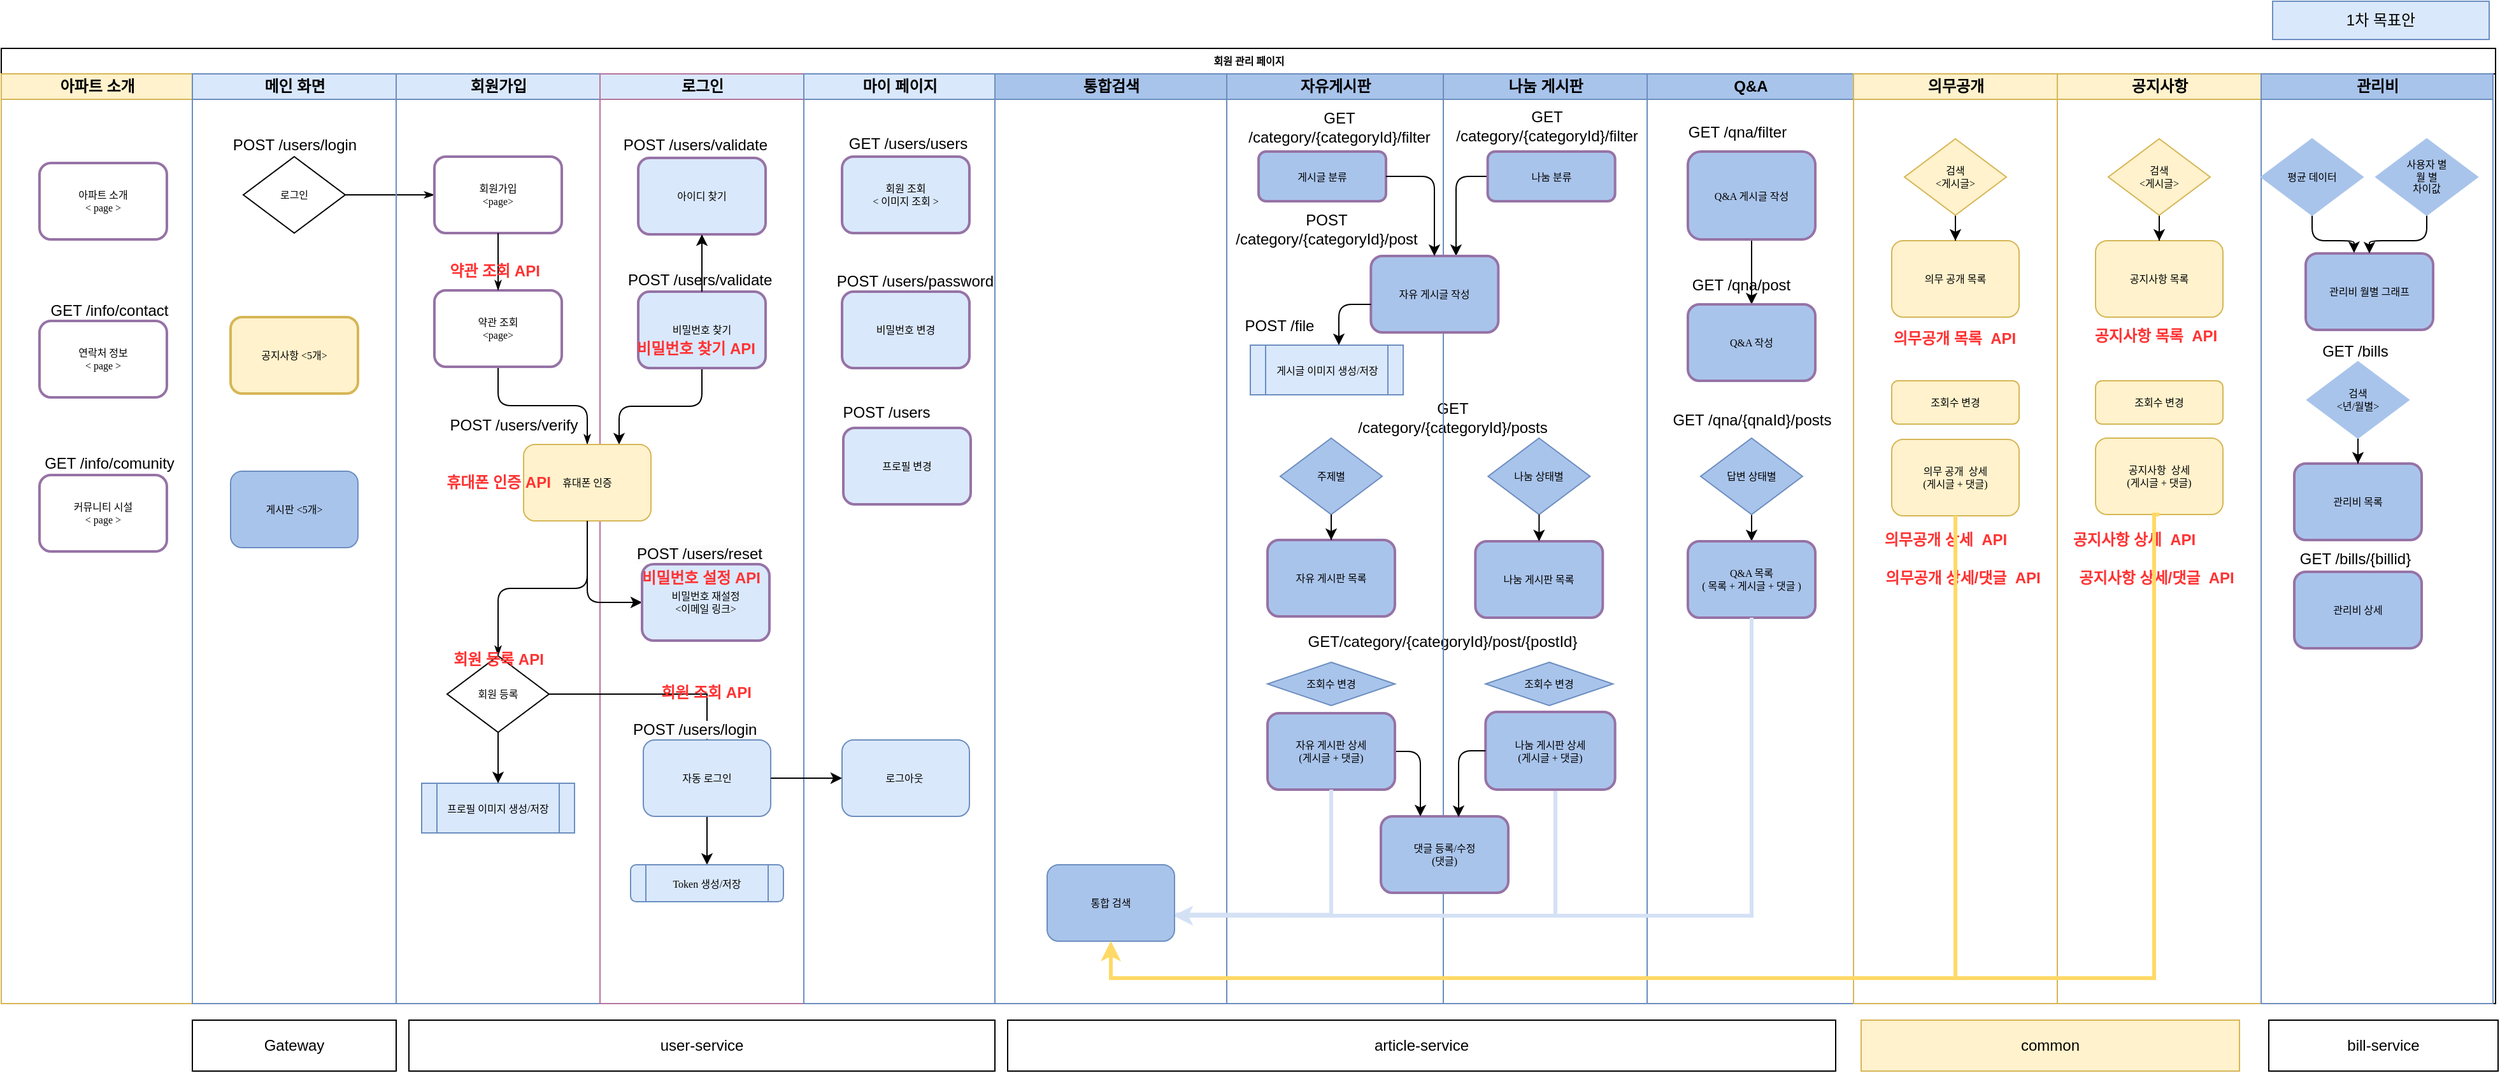 <mxfile version="24.4.14" type="device">
  <diagram name="Page-1" id="Rh_wyVeWUr-DcbN7tnTX">
    <mxGraphModel dx="4098" dy="1165" grid="0" gridSize="10" guides="1" tooltips="1" connect="1" arrows="1" fold="1" page="0" pageScale="1" pageWidth="850" pageHeight="1100" math="0" shadow="0">
      <root>
        <mxCell id="0" />
        <mxCell id="1" parent="0" />
        <mxCell id="87uwYLk1pYGUFsrFYayG-1" value="회원 관리 페이지" style="swimlane;html=1;childLayout=stackLayout;startSize=20;rounded=0;shadow=0;labelBackgroundColor=none;strokeWidth=1;fontFamily=Verdana;fontSize=8;align=center;fillColor=none;" parent="1" vertex="1">
          <mxGeometry x="-1630" y="67" width="1958" height="750" as="geometry">
            <mxRectangle x="-90" y="39" width="60" height="20" as="alternateBounds" />
          </mxGeometry>
        </mxCell>
        <mxCell id="87uwYLk1pYGUFsrFYayG-2" style="edgeStyle=orthogonalEdgeStyle;rounded=1;html=1;labelBackgroundColor=none;startArrow=none;startFill=0;startSize=5;endArrow=classicThin;endFill=1;endSize=5;jettySize=auto;orthogonalLoop=1;strokeWidth=1;fontFamily=Verdana;fontSize=8;exitX=1;exitY=0.5;exitDx=0;exitDy=0;" parent="87uwYLk1pYGUFsrFYayG-1" source="87uwYLk1pYGUFsrFYayG-11" target="87uwYLk1pYGUFsrFYayG-16" edge="1">
          <mxGeometry relative="1" as="geometry">
            <mxPoint x="120" y="115" as="sourcePoint" />
          </mxGeometry>
        </mxCell>
        <mxCell id="87uwYLk1pYGUFsrFYayG-3" style="edgeStyle=orthogonalEdgeStyle;rounded=1;html=1;labelBackgroundColor=none;startArrow=none;startFill=0;startSize=5;endArrow=classicThin;endFill=1;endSize=5;jettySize=auto;orthogonalLoop=1;strokeWidth=1;fontFamily=Verdana;fontSize=8" parent="87uwYLk1pYGUFsrFYayG-1" source="87uwYLk1pYGUFsrFYayG-17" target="87uwYLk1pYGUFsrFYayG-26" edge="1">
          <mxGeometry relative="1" as="geometry" />
        </mxCell>
        <mxCell id="87uwYLk1pYGUFsrFYayG-4" value="아파트 소개" style="swimlane;html=1;startSize=20;fillColor=#fff2cc;strokeColor=#d6b656;" parent="87uwYLk1pYGUFsrFYayG-1" vertex="1">
          <mxGeometry y="20" width="150" height="730" as="geometry" />
        </mxCell>
        <mxCell id="87uwYLk1pYGUFsrFYayG-5" value="아파트 소개&lt;br&gt;&amp;lt; page &amp;gt;" style="rounded=1;whiteSpace=wrap;html=1;shadow=0;labelBackgroundColor=none;strokeWidth=2;fontFamily=Verdana;fontSize=8;align=center;fillColor=none;strokeColor=#9673a6;" parent="87uwYLk1pYGUFsrFYayG-4" vertex="1">
          <mxGeometry x="30" y="70" width="100" height="60" as="geometry" />
        </mxCell>
        <mxCell id="87uwYLk1pYGUFsrFYayG-6" value="GET /info/contact" style="text;html=1;align=center;verticalAlign=middle;whiteSpace=wrap;rounded=0;" parent="87uwYLk1pYGUFsrFYayG-4" vertex="1">
          <mxGeometry x="30" y="171" width="110" height="30" as="geometry" />
        </mxCell>
        <mxCell id="87uwYLk1pYGUFsrFYayG-7" value="연락처 정보&lt;br&gt;&amp;lt; page &amp;gt;" style="rounded=1;whiteSpace=wrap;html=1;shadow=0;labelBackgroundColor=none;strokeWidth=2;fontFamily=Verdana;fontSize=8;align=center;fillColor=none;strokeColor=#9673a6;" parent="87uwYLk1pYGUFsrFYayG-4" vertex="1">
          <mxGeometry x="30" y="194" width="100" height="60" as="geometry" />
        </mxCell>
        <mxCell id="87uwYLk1pYGUFsrFYayG-8" value="GET /info/comunity" style="text;html=1;align=center;verticalAlign=middle;whiteSpace=wrap;rounded=0;" parent="87uwYLk1pYGUFsrFYayG-4" vertex="1">
          <mxGeometry x="30" y="291" width="110" height="30" as="geometry" />
        </mxCell>
        <mxCell id="87uwYLk1pYGUFsrFYayG-9" value="커뮤니티 시설&lt;div&gt;&amp;lt; page &amp;gt;&lt;/div&gt;" style="rounded=1;whiteSpace=wrap;html=1;shadow=0;labelBackgroundColor=none;strokeWidth=2;fontFamily=Verdana;fontSize=8;align=center;fillColor=none;strokeColor=#9673a6;" parent="87uwYLk1pYGUFsrFYayG-4" vertex="1">
          <mxGeometry x="30" y="315" width="100" height="60" as="geometry" />
        </mxCell>
        <mxCell id="87uwYLk1pYGUFsrFYayG-10" value="메인 화면" style="swimlane;html=1;startSize=20;fillColor=#dae8fc;strokeColor=#6c8ebf;" parent="87uwYLk1pYGUFsrFYayG-1" vertex="1">
          <mxGeometry x="150" y="20" width="160" height="730" as="geometry" />
        </mxCell>
        <mxCell id="87uwYLk1pYGUFsrFYayG-11" value="로그인" style="rhombus;whiteSpace=wrap;html=1;rounded=0;shadow=0;labelBackgroundColor=none;strokeWidth=1;fontFamily=Verdana;fontSize=8;align=center;" parent="87uwYLk1pYGUFsrFYayG-10" vertex="1">
          <mxGeometry x="40" y="65" width="80" height="60" as="geometry" />
        </mxCell>
        <mxCell id="87uwYLk1pYGUFsrFYayG-12" value="공지사항 &amp;lt;5개&amp;gt;" style="rounded=1;whiteSpace=wrap;html=1;shadow=0;labelBackgroundColor=none;strokeWidth=2;fontFamily=Verdana;fontSize=8;align=center;fillColor=#fff2cc;strokeColor=#d6b656;" parent="87uwYLk1pYGUFsrFYayG-10" vertex="1">
          <mxGeometry x="30" y="191" width="100" height="60" as="geometry" />
        </mxCell>
        <mxCell id="87uwYLk1pYGUFsrFYayG-13" value="게시판 &amp;lt;5개&amp;gt;" style="rounded=1;whiteSpace=wrap;html=1;shadow=0;labelBackgroundColor=none;strokeWidth=1;fontFamily=Verdana;fontSize=8;align=center;fillColor=#A9C4EB;strokeColor=#6c8ebf;" parent="87uwYLk1pYGUFsrFYayG-10" vertex="1">
          <mxGeometry x="30" y="312" width="100" height="60" as="geometry" />
        </mxCell>
        <mxCell id="87uwYLk1pYGUFsrFYayG-14" value="POST /users/login" style="text;html=1;align=center;verticalAlign=middle;whiteSpace=wrap;rounded=0;" parent="87uwYLk1pYGUFsrFYayG-10" vertex="1">
          <mxGeometry x="28" y="41" width="105" height="30" as="geometry" />
        </mxCell>
        <mxCell id="87uwYLk1pYGUFsrFYayG-15" value="회원가입" style="swimlane;html=1;startSize=20;fillColor=#dae8fc;strokeColor=#6c8ebf;" parent="87uwYLk1pYGUFsrFYayG-1" vertex="1">
          <mxGeometry x="310" y="20" width="160" height="730" as="geometry" />
        </mxCell>
        <mxCell id="87uwYLk1pYGUFsrFYayG-16" value="회원가입&lt;br&gt;&amp;lt;page&amp;gt;" style="rounded=1;whiteSpace=wrap;html=1;shadow=0;labelBackgroundColor=none;strokeWidth=2;fontFamily=Verdana;fontSize=8;align=center;fillColor=none;strokeColor=#9673a6;" parent="87uwYLk1pYGUFsrFYayG-15" vertex="1">
          <mxGeometry x="30" y="65" width="100" height="60" as="geometry" />
        </mxCell>
        <mxCell id="87uwYLk1pYGUFsrFYayG-17" value="약관 조회&lt;br&gt;&amp;lt;page&amp;gt;" style="rounded=1;whiteSpace=wrap;html=1;shadow=0;labelBackgroundColor=none;strokeWidth=2;fontFamily=Verdana;fontSize=8;align=center;fillColor=none;strokeColor=#9673a6;" parent="87uwYLk1pYGUFsrFYayG-15" vertex="1">
          <mxGeometry x="30" y="170" width="100" height="60" as="geometry" />
        </mxCell>
        <mxCell id="87uwYLk1pYGUFsrFYayG-18" style="edgeStyle=orthogonalEdgeStyle;rounded=1;html=1;labelBackgroundColor=none;startArrow=none;startFill=0;startSize=5;endArrow=classicThin;endFill=1;endSize=5;jettySize=auto;orthogonalLoop=1;strokeWidth=1;fontFamily=Verdana;fontSize=8" parent="87uwYLk1pYGUFsrFYayG-15" source="87uwYLk1pYGUFsrFYayG-16" target="87uwYLk1pYGUFsrFYayG-17" edge="1">
          <mxGeometry relative="1" as="geometry">
            <Array as="points">
              <mxPoint x="80" y="160" />
              <mxPoint x="80" y="160" />
            </Array>
          </mxGeometry>
        </mxCell>
        <mxCell id="87uwYLk1pYGUFsrFYayG-19" value="POST /users/verify" style="text;html=1;align=center;verticalAlign=middle;whiteSpace=wrap;rounded=0;" parent="87uwYLk1pYGUFsrFYayG-15" vertex="1">
          <mxGeometry x="40" y="261" width="105" height="30" as="geometry" />
        </mxCell>
        <mxCell id="87uwYLk1pYGUFsrFYayG-20" value="&lt;font color=&quot;#ff3333&quot;&gt;&lt;b&gt;약관 조회 API&lt;/b&gt;&lt;/font&gt;" style="text;html=1;align=center;verticalAlign=middle;whiteSpace=wrap;rounded=0;" parent="87uwYLk1pYGUFsrFYayG-15" vertex="1">
          <mxGeometry x="25" y="140" width="105" height="30" as="geometry" />
        </mxCell>
        <mxCell id="87uwYLk1pYGUFsrFYayG-21" value="로그인" style="swimlane;html=1;startSize=20;fillColor=#dae8fc;strokeColor=#B5739D;" parent="87uwYLk1pYGUFsrFYayG-1" vertex="1">
          <mxGeometry x="470" y="20" width="160" height="730" as="geometry" />
        </mxCell>
        <mxCell id="87uwYLk1pYGUFsrFYayG-22" value="아이디 찾기" style="rounded=1;whiteSpace=wrap;html=1;shadow=0;labelBackgroundColor=none;strokeWidth=2;fontFamily=Verdana;fontSize=8;align=center;fillColor=#dae8fc;strokeColor=#9673A6;" parent="87uwYLk1pYGUFsrFYayG-21" vertex="1">
          <mxGeometry x="30" y="66" width="100" height="60" as="geometry" />
        </mxCell>
        <mxCell id="87uwYLk1pYGUFsrFYayG-23" style="edgeStyle=orthogonalEdgeStyle;rounded=1;orthogonalLoop=1;jettySize=auto;html=1;entryX=0.75;entryY=0;entryDx=0;entryDy=0;curved=0;" parent="87uwYLk1pYGUFsrFYayG-21" source="87uwYLk1pYGUFsrFYayG-24" target="87uwYLk1pYGUFsrFYayG-26" edge="1">
          <mxGeometry relative="1" as="geometry" />
        </mxCell>
        <mxCell id="87uwYLk1pYGUFsrFYayG-24" value="비밀번호 찾기" style="rounded=1;whiteSpace=wrap;html=1;shadow=0;labelBackgroundColor=none;strokeWidth=2;fontFamily=Verdana;fontSize=8;align=center;fillColor=#dae8fc;strokeColor=#9673A6;" parent="87uwYLk1pYGUFsrFYayG-21" vertex="1">
          <mxGeometry x="30" y="171" width="100" height="60" as="geometry" />
        </mxCell>
        <mxCell id="87uwYLk1pYGUFsrFYayG-25" value="" style="edgeStyle=orthogonalEdgeStyle;rounded=1;orthogonalLoop=1;jettySize=auto;html=1;entryX=0;entryY=0.5;entryDx=0;entryDy=0;curved=0;" parent="87uwYLk1pYGUFsrFYayG-21" source="87uwYLk1pYGUFsrFYayG-26" target="87uwYLk1pYGUFsrFYayG-34" edge="1">
          <mxGeometry relative="1" as="geometry" />
        </mxCell>
        <mxCell id="87uwYLk1pYGUFsrFYayG-26" value="휴대폰 인증" style="rounded=1;whiteSpace=wrap;html=1;shadow=0;labelBackgroundColor=none;strokeWidth=1;fontFamily=Verdana;fontSize=8;align=center;fillColor=#fff2cc;strokeColor=#d6b656;" parent="87uwYLk1pYGUFsrFYayG-21" vertex="1">
          <mxGeometry x="-60" y="291" width="100" height="60" as="geometry" />
        </mxCell>
        <mxCell id="87uwYLk1pYGUFsrFYayG-27" style="edgeStyle=orthogonalEdgeStyle;rounded=0;orthogonalLoop=1;jettySize=auto;html=1;" parent="87uwYLk1pYGUFsrFYayG-21" source="87uwYLk1pYGUFsrFYayG-31" target="87uwYLk1pYGUFsrFYayG-33" edge="1">
          <mxGeometry relative="1" as="geometry" />
        </mxCell>
        <mxCell id="87uwYLk1pYGUFsrFYayG-28" style="edgeStyle=orthogonalEdgeStyle;rounded=1;html=1;labelBackgroundColor=none;startArrow=none;startFill=0;startSize=5;endArrow=classicThin;endFill=1;endSize=5;jettySize=auto;orthogonalLoop=1;strokeWidth=1;fontFamily=Verdana;fontSize=8" parent="87uwYLk1pYGUFsrFYayG-21" source="87uwYLk1pYGUFsrFYayG-26" target="87uwYLk1pYGUFsrFYayG-31" edge="1">
          <mxGeometry relative="1" as="geometry" />
        </mxCell>
        <mxCell id="87uwYLk1pYGUFsrFYayG-29" value="프로필 이미지 생성/저장" style="shape=process;whiteSpace=wrap;html=1;backgroundOutline=1;fontSize=8;fontFamily=Verdana;rounded=0;shadow=0;labelBackgroundColor=none;strokeWidth=1;fillColor=#dae8fc;strokeColor=#6c8ebf;" parent="87uwYLk1pYGUFsrFYayG-21" vertex="1">
          <mxGeometry x="-140" y="557" width="120" height="39" as="geometry" />
        </mxCell>
        <mxCell id="87uwYLk1pYGUFsrFYayG-30" value="" style="edgeStyle=orthogonalEdgeStyle;rounded=0;orthogonalLoop=1;jettySize=auto;html=1;" parent="87uwYLk1pYGUFsrFYayG-21" source="87uwYLk1pYGUFsrFYayG-31" target="87uwYLk1pYGUFsrFYayG-29" edge="1">
          <mxGeometry relative="1" as="geometry" />
        </mxCell>
        <mxCell id="87uwYLk1pYGUFsrFYayG-31" value="회원 등록" style="rhombus;whiteSpace=wrap;html=1;rounded=0;shadow=0;labelBackgroundColor=none;strokeWidth=1;fontFamily=Verdana;fontSize=8;align=center;" parent="87uwYLk1pYGUFsrFYayG-21" vertex="1">
          <mxGeometry x="-120" y="457" width="80" height="60" as="geometry" />
        </mxCell>
        <mxCell id="87uwYLk1pYGUFsrFYayG-32" value="" style="edgeStyle=orthogonalEdgeStyle;rounded=0;orthogonalLoop=1;jettySize=auto;html=1;" parent="87uwYLk1pYGUFsrFYayG-21" source="87uwYLk1pYGUFsrFYayG-33" target="87uwYLk1pYGUFsrFYayG-45" edge="1">
          <mxGeometry relative="1" as="geometry" />
        </mxCell>
        <mxCell id="87uwYLk1pYGUFsrFYayG-33" value="자동 로그인" style="rounded=1;whiteSpace=wrap;html=1;shadow=0;labelBackgroundColor=none;strokeWidth=1;fontFamily=Verdana;fontSize=8;align=center;fillColor=#dae8fc;strokeColor=#6c8ebf;" parent="87uwYLk1pYGUFsrFYayG-21" vertex="1">
          <mxGeometry x="34" y="523" width="100" height="60" as="geometry" />
        </mxCell>
        <mxCell id="87uwYLk1pYGUFsrFYayG-34" value="비밀번호 재설정&lt;br&gt;&amp;lt;이메일 링크&amp;gt;" style="rounded=1;whiteSpace=wrap;html=1;shadow=0;labelBackgroundColor=none;strokeWidth=2;fontFamily=Verdana;fontSize=8;align=center;fillColor=#dae8fc;strokeColor=#9673A6;" parent="87uwYLk1pYGUFsrFYayG-21" vertex="1">
          <mxGeometry x="33" y="385" width="100" height="60" as="geometry" />
        </mxCell>
        <mxCell id="87uwYLk1pYGUFsrFYayG-35" value="POST /users/validate" style="text;html=1;align=center;verticalAlign=middle;whiteSpace=wrap;rounded=0;" parent="87uwYLk1pYGUFsrFYayG-21" vertex="1">
          <mxGeometry x="10" y="41" width="130" height="30" as="geometry" />
        </mxCell>
        <mxCell id="87uwYLk1pYGUFsrFYayG-36" value="&lt;span style=&quot;color: rgb(0, 0, 0); font-family: Helvetica; font-size: 12px; font-style: normal; font-variant-ligatures: normal; font-variant-caps: normal; font-weight: 400; letter-spacing: normal; orphans: 2; text-align: center; text-indent: 0px; text-transform: none; widows: 2; word-spacing: 0px; -webkit-text-stroke-width: 0px; white-space: normal; background-color: rgb(251, 251, 251); text-decoration-thickness: initial; text-decoration-style: initial; text-decoration-color: initial; display: inline !important; float: none;&quot;&gt;POST /users/validate&lt;/span&gt;" style="text;whiteSpace=wrap;html=1;" parent="87uwYLk1pYGUFsrFYayG-21" vertex="1">
          <mxGeometry x="20" y="148" width="130" height="22" as="geometry" />
        </mxCell>
        <mxCell id="87uwYLk1pYGUFsrFYayG-37" value="" style="edgeStyle=orthogonalEdgeStyle;rounded=0;orthogonalLoop=1;jettySize=auto;html=1;entryX=0.5;entryY=1;entryDx=0;entryDy=0;" parent="87uwYLk1pYGUFsrFYayG-21" source="87uwYLk1pYGUFsrFYayG-24" target="87uwYLk1pYGUFsrFYayG-22" edge="1">
          <mxGeometry relative="1" as="geometry">
            <mxPoint x="-240" y="230" as="sourcePoint" />
            <mxPoint x="-240" y="185" as="targetPoint" />
          </mxGeometry>
        </mxCell>
        <mxCell id="87uwYLk1pYGUFsrFYayG-38" value="&lt;span style=&quot;color: rgb(0, 0, 0); font-family: Helvetica; font-size: 12px; font-style: normal; font-variant-ligatures: normal; font-variant-caps: normal; font-weight: 400; letter-spacing: normal; orphans: 2; text-align: center; text-indent: 0px; text-transform: none; widows: 2; word-spacing: 0px; -webkit-text-stroke-width: 0px; white-space: normal; background-color: rgb(251, 251, 251); text-decoration-thickness: initial; text-decoration-style: initial; text-decoration-color: initial; display: inline !important; float: none;&quot;&gt;POST /users/reset&lt;/span&gt;" style="text;whiteSpace=wrap;html=1;" parent="87uwYLk1pYGUFsrFYayG-21" vertex="1">
          <mxGeometry x="27" y="363" width="130" height="22" as="geometry" />
        </mxCell>
        <mxCell id="87uwYLk1pYGUFsrFYayG-39" value="&lt;span style=&quot;color: rgb(0, 0, 0); font-family: Helvetica; font-size: 12px; font-style: normal; font-variant-ligatures: normal; font-variant-caps: normal; font-weight: 400; letter-spacing: normal; orphans: 2; text-align: center; text-indent: 0px; text-transform: none; widows: 2; word-spacing: 0px; -webkit-text-stroke-width: 0px; white-space: normal; background-color: rgb(251, 251, 251); text-decoration-thickness: initial; text-decoration-style: initial; text-decoration-color: initial; display: inline !important; float: none;&quot;&gt;POST /users/login&lt;/span&gt;" style="text;whiteSpace=wrap;html=1;" parent="87uwYLk1pYGUFsrFYayG-21" vertex="1">
          <mxGeometry x="24" y="501" width="130" height="22" as="geometry" />
        </mxCell>
        <mxCell id="87uwYLk1pYGUFsrFYayG-40" value="&lt;font color=&quot;#ff3333&quot;&gt;&lt;b&gt;휴대폰 인증 API&lt;/b&gt;&lt;/font&gt;" style="text;html=1;align=center;verticalAlign=middle;whiteSpace=wrap;rounded=0;" parent="87uwYLk1pYGUFsrFYayG-21" vertex="1">
          <mxGeometry x="-132.5" y="306" width="105" height="30" as="geometry" />
        </mxCell>
        <mxCell id="87uwYLk1pYGUFsrFYayG-41" value="&lt;font color=&quot;#ff3333&quot;&gt;&lt;b&gt;회원 등록 API&lt;/b&gt;&lt;/font&gt;" style="text;html=1;align=center;verticalAlign=middle;whiteSpace=wrap;rounded=0;" parent="87uwYLk1pYGUFsrFYayG-21" vertex="1">
          <mxGeometry x="-132.5" y="445" width="105" height="30" as="geometry" />
        </mxCell>
        <mxCell id="87uwYLk1pYGUFsrFYayG-42" value="&lt;font color=&quot;#ff3333&quot;&gt;&lt;b&gt;회원 조회 API&lt;/b&gt;&lt;/font&gt;" style="text;html=1;align=center;verticalAlign=middle;whiteSpace=wrap;rounded=0;" parent="87uwYLk1pYGUFsrFYayG-21" vertex="1">
          <mxGeometry x="30.5" y="471" width="105" height="30" as="geometry" />
        </mxCell>
        <mxCell id="87uwYLk1pYGUFsrFYayG-43" value="&lt;font color=&quot;#ff3333&quot;&gt;&lt;b&gt;비밀번호 찾기 API&lt;/b&gt;&lt;/font&gt;" style="text;html=1;align=center;verticalAlign=middle;whiteSpace=wrap;rounded=0;" parent="87uwYLk1pYGUFsrFYayG-21" vertex="1">
          <mxGeometry x="22.5" y="201" width="105" height="30" as="geometry" />
        </mxCell>
        <mxCell id="87uwYLk1pYGUFsrFYayG-44" value="&lt;font color=&quot;#ff3333&quot;&gt;&lt;b&gt;비밀번호 설정 API&lt;/b&gt;&lt;/font&gt;" style="text;html=1;align=center;verticalAlign=middle;whiteSpace=wrap;rounded=0;" parent="87uwYLk1pYGUFsrFYayG-21" vertex="1">
          <mxGeometry x="27" y="381" width="105" height="30" as="geometry" />
        </mxCell>
        <mxCell id="87uwYLk1pYGUFsrFYayG-45" value="Token 생성/저장" style="shape=process;whiteSpace=wrap;html=1;backgroundOutline=1;fontSize=8;fontFamily=Verdana;fillColor=#dae8fc;strokeColor=#6c8ebf;rounded=1;shadow=0;labelBackgroundColor=none;strokeWidth=1;" parent="87uwYLk1pYGUFsrFYayG-21" vertex="1">
          <mxGeometry x="24" y="621" width="120" height="29" as="geometry" />
        </mxCell>
        <mxCell id="87uwYLk1pYGUFsrFYayG-46" value="마이 페이지" style="swimlane;html=1;startSize=20;fillColor=#dae8fc;strokeColor=#6c8ebf;" parent="87uwYLk1pYGUFsrFYayG-1" vertex="1">
          <mxGeometry x="630" y="20" width="150" height="730" as="geometry" />
        </mxCell>
        <mxCell id="87uwYLk1pYGUFsrFYayG-47" value="회원 조회&lt;br&gt;&amp;lt; 이미지 조회 &amp;gt;" style="rounded=1;whiteSpace=wrap;html=1;shadow=0;labelBackgroundColor=none;strokeWidth=2;fontFamily=Verdana;fontSize=8;align=center;fillColor=#dae8fc;strokeColor=#9673A6;" parent="87uwYLk1pYGUFsrFYayG-46" vertex="1">
          <mxGeometry x="30" y="65" width="100" height="60" as="geometry" />
        </mxCell>
        <mxCell id="87uwYLk1pYGUFsrFYayG-48" value="비밀번호 변경" style="rounded=1;whiteSpace=wrap;html=1;shadow=0;labelBackgroundColor=none;strokeWidth=2;fontFamily=Verdana;fontSize=8;align=center;fillColor=#dae8fc;strokeColor=#9673A6;" parent="87uwYLk1pYGUFsrFYayG-46" vertex="1">
          <mxGeometry x="30" y="171" width="100" height="60" as="geometry" />
        </mxCell>
        <mxCell id="87uwYLk1pYGUFsrFYayG-49" value="프로필 변경" style="rounded=1;whiteSpace=wrap;html=1;shadow=0;labelBackgroundColor=none;strokeWidth=2;fontFamily=Verdana;fontSize=8;align=center;fillColor=#dae8fc;strokeColor=#9673A6;" parent="87uwYLk1pYGUFsrFYayG-46" vertex="1">
          <mxGeometry x="31" y="278" width="100" height="60" as="geometry" />
        </mxCell>
        <mxCell id="87uwYLk1pYGUFsrFYayG-50" value="GET /users/users" style="text;html=1;align=center;verticalAlign=middle;whiteSpace=wrap;rounded=0;" parent="87uwYLk1pYGUFsrFYayG-46" vertex="1">
          <mxGeometry x="20" y="40" width="124" height="30" as="geometry" />
        </mxCell>
        <mxCell id="87uwYLk1pYGUFsrFYayG-51" value="POST /users/password" style="text;html=1;align=center;verticalAlign=middle;whiteSpace=wrap;rounded=0;" parent="87uwYLk1pYGUFsrFYayG-46" vertex="1">
          <mxGeometry x="16" y="148" width="143" height="30" as="geometry" />
        </mxCell>
        <mxCell id="87uwYLk1pYGUFsrFYayG-52" value="POST /users" style="text;html=1;align=center;verticalAlign=middle;whiteSpace=wrap;rounded=0;" parent="87uwYLk1pYGUFsrFYayG-46" vertex="1">
          <mxGeometry x="20" y="251" width="90" height="30" as="geometry" />
        </mxCell>
        <mxCell id="87uwYLk1pYGUFsrFYayG-53" value="로그아웃&amp;nbsp;" style="rounded=1;whiteSpace=wrap;html=1;shadow=0;labelBackgroundColor=none;strokeWidth=1;fontFamily=Verdana;fontSize=8;align=center;fillColor=#dae8fc;strokeColor=#6c8ebf;" parent="87uwYLk1pYGUFsrFYayG-46" vertex="1">
          <mxGeometry x="30" y="523" width="100" height="60" as="geometry" />
        </mxCell>
        <mxCell id="87uwYLk1pYGUFsrFYayG-54" style="edgeStyle=orthogonalEdgeStyle;rounded=0;orthogonalLoop=1;jettySize=auto;html=1;strokeColor=#D4E1F5;strokeWidth=3;exitX=0.583;exitY=0.977;exitDx=0;exitDy=0;exitPerimeter=0;" parent="87uwYLk1pYGUFsrFYayG-1" source="87uwYLk1pYGUFsrFYayG-70" edge="1">
          <mxGeometry relative="1" as="geometry">
            <mxPoint x="1064" y="341" as="sourcePoint" />
            <mxPoint x="920" y="681" as="targetPoint" />
            <Array as="points">
              <mxPoint x="1220" y="581" />
              <mxPoint x="1220" y="681" />
            </Array>
          </mxGeometry>
        </mxCell>
        <mxCell id="87uwYLk1pYGUFsrFYayG-55" value="통합검색" style="swimlane;html=1;startSize=20;fillColor=#A9C4EB;strokeColor=#6c8ebf;" parent="87uwYLk1pYGUFsrFYayG-1" vertex="1">
          <mxGeometry x="780" y="20" width="182" height="730" as="geometry" />
        </mxCell>
        <mxCell id="87uwYLk1pYGUFsrFYayG-56" style="edgeStyle=orthogonalEdgeStyle;rounded=0;orthogonalLoop=1;jettySize=auto;html=1;entryX=0.5;entryY=0;entryDx=0;entryDy=0;" parent="87uwYLk1pYGUFsrFYayG-55" edge="1">
          <mxGeometry relative="1" as="geometry">
            <mxPoint x="75.941" y="285.956" as="sourcePoint" />
          </mxGeometry>
        </mxCell>
        <mxCell id="87uwYLk1pYGUFsrFYayG-57" value="통합 검색" style="rounded=1;whiteSpace=wrap;html=1;shadow=0;labelBackgroundColor=none;strokeWidth=1;fontFamily=Verdana;fontSize=8;align=center;fillColor=#A9C4EB;strokeColor=#6c8ebf;" parent="87uwYLk1pYGUFsrFYayG-55" vertex="1">
          <mxGeometry x="41" y="621" width="100" height="60" as="geometry" />
        </mxCell>
        <mxCell id="87uwYLk1pYGUFsrFYayG-58" value="자유게시판" style="swimlane;html=1;startSize=20;fillColor=#A9C4EB;strokeColor=#6c8ebf;" parent="87uwYLk1pYGUFsrFYayG-1" vertex="1">
          <mxGeometry x="962" y="20" width="170" height="730" as="geometry" />
        </mxCell>
        <mxCell id="87uwYLk1pYGUFsrFYayG-59" value="게시글 분류" style="rounded=1;whiteSpace=wrap;html=1;shadow=0;labelBackgroundColor=none;strokeWidth=2;fontFamily=Verdana;fontSize=8;align=center;fillColor=#A9C4EB;strokeColor=#9673A6;" parent="87uwYLk1pYGUFsrFYayG-58" vertex="1">
          <mxGeometry x="25" y="61" width="100" height="39" as="geometry" />
        </mxCell>
        <mxCell id="87uwYLk1pYGUFsrFYayG-60" value="POST /category/{categoryId}/post" style="text;html=1;align=center;verticalAlign=middle;whiteSpace=wrap;rounded=0;" parent="87uwYLk1pYGUFsrFYayG-58" vertex="1">
          <mxGeometry x="7" y="113" width="143" height="17" as="geometry" />
        </mxCell>
        <mxCell id="87uwYLk1pYGUFsrFYayG-61" value="GET /category/{categoryId}/filter" style="text;html=1;align=center;verticalAlign=middle;whiteSpace=wrap;rounded=0;" parent="87uwYLk1pYGUFsrFYayG-58" vertex="1">
          <mxGeometry x="7" y="27" width="163" height="30" as="geometry" />
        </mxCell>
        <mxCell id="87uwYLk1pYGUFsrFYayG-62" value="POST /file" style="text;html=1;align=center;verticalAlign=middle;whiteSpace=wrap;rounded=0;" parent="87uwYLk1pYGUFsrFYayG-58" vertex="1">
          <mxGeometry x="-30" y="183" width="143" height="30" as="geometry" />
        </mxCell>
        <mxCell id="87uwYLk1pYGUFsrFYayG-63" value="GET /category/{categoryId}/posts" style="text;html=1;align=center;verticalAlign=middle;whiteSpace=wrap;rounded=0;" parent="87uwYLk1pYGUFsrFYayG-58" vertex="1">
          <mxGeometry x="105.5" y="256" width="143" height="28" as="geometry" />
        </mxCell>
        <mxCell id="87uwYLk1pYGUFsrFYayG-64" value="GET/category/{categoryId}/post/{postId}" style="text;html=1;align=center;verticalAlign=middle;whiteSpace=wrap;rounded=0;" parent="87uwYLk1pYGUFsrFYayG-58" vertex="1">
          <mxGeometry x="97.5" y="432" width="143" height="28" as="geometry" />
        </mxCell>
        <mxCell id="87uwYLk1pYGUFsrFYayG-65" value="게시글 이미지 생성/저장" style="shape=process;whiteSpace=wrap;html=1;backgroundOutline=1;fontSize=8;fontFamily=Verdana;rounded=0;shadow=0;labelBackgroundColor=none;strokeWidth=1;fillColor=#dae8fc;strokeColor=#6c8ebf;" parent="87uwYLk1pYGUFsrFYayG-58" vertex="1">
          <mxGeometry x="18.5" y="213" width="120" height="39" as="geometry" />
        </mxCell>
        <mxCell id="87uwYLk1pYGUFsrFYayG-66" value="나눔 게시판" style="swimlane;html=1;startSize=20;fillColor=#A9C4EB;strokeColor=#6c8ebf;" parent="87uwYLk1pYGUFsrFYayG-1" vertex="1">
          <mxGeometry x="1132" y="20" width="160" height="730" as="geometry" />
        </mxCell>
        <mxCell id="87uwYLk1pYGUFsrFYayG-67" style="edgeStyle=orthogonalEdgeStyle;rounded=1;orthogonalLoop=1;jettySize=auto;html=1;curved=0;" parent="87uwYLk1pYGUFsrFYayG-66" source="87uwYLk1pYGUFsrFYayG-68" target="87uwYLk1pYGUFsrFYayG-71" edge="1">
          <mxGeometry relative="1" as="geometry">
            <Array as="points">
              <mxPoint x="10" y="80" />
            </Array>
            <mxPoint x="12" y="153" as="targetPoint" />
          </mxGeometry>
        </mxCell>
        <mxCell id="87uwYLk1pYGUFsrFYayG-68" value="나눔 분류" style="rounded=1;whiteSpace=wrap;html=1;shadow=0;labelBackgroundColor=none;strokeWidth=2;fontFamily=Verdana;fontSize=8;align=center;fillColor=#A9C4EB;strokeColor=#9673A6;" parent="87uwYLk1pYGUFsrFYayG-66" vertex="1">
          <mxGeometry x="34.83" y="61" width="100" height="39" as="geometry" />
        </mxCell>
        <mxCell id="87uwYLk1pYGUFsrFYayG-69" value="조회수 변경" style="rhombus;whiteSpace=wrap;html=1;rounded=0;shadow=0;labelBackgroundColor=none;strokeWidth=1;fontFamily=Verdana;fontSize=8;align=center;fillColor=#A9C4EB;strokeColor=#6c8ebf;" parent="87uwYLk1pYGUFsrFYayG-66" vertex="1">
          <mxGeometry x="33.16" y="462" width="100" height="34" as="geometry" />
        </mxCell>
        <mxCell id="87uwYLk1pYGUFsrFYayG-70" value="나눔 게시판 상세&lt;br&gt;(게시글 + 댓글)" style="rounded=1;whiteSpace=wrap;html=1;shadow=0;labelBackgroundColor=none;strokeWidth=2;fontFamily=Verdana;fontSize=8;align=center;fillColor=#A9C4EB;strokeColor=#9673A6;" parent="87uwYLk1pYGUFsrFYayG-66" vertex="1">
          <mxGeometry x="33.16" y="501" width="101.67" height="61" as="geometry" />
        </mxCell>
        <mxCell id="87uwYLk1pYGUFsrFYayG-71" value="자유 게시글 작성" style="rounded=1;whiteSpace=wrap;html=1;shadow=0;labelBackgroundColor=none;strokeWidth=2;fontFamily=Verdana;fontSize=8;align=center;fillColor=#A9C4EB;strokeColor=#9673A6;" parent="87uwYLk1pYGUFsrFYayG-66" vertex="1">
          <mxGeometry x="-56.84" y="143" width="100" height="60" as="geometry" />
        </mxCell>
        <mxCell id="87uwYLk1pYGUFsrFYayG-72" value="GET /category/{categoryId}/filter" style="text;html=1;align=center;verticalAlign=middle;whiteSpace=wrap;rounded=0;" parent="87uwYLk1pYGUFsrFYayG-66" vertex="1">
          <mxGeometry y="26" width="163" height="30" as="geometry" />
        </mxCell>
        <mxCell id="87uwYLk1pYGUFsrFYayG-73" value="댓글 등록/수정&lt;br&gt;(댓글)" style="rounded=1;whiteSpace=wrap;html=1;shadow=0;labelBackgroundColor=none;strokeWidth=2;fontFamily=Verdana;fontSize=8;align=center;fillColor=#A9C4EB;strokeColor=#9673A6;" parent="87uwYLk1pYGUFsrFYayG-66" vertex="1">
          <mxGeometry x="-49" y="583" width="100" height="60" as="geometry" />
        </mxCell>
        <mxCell id="87uwYLk1pYGUFsrFYayG-74" value="" style="edgeStyle=orthogonalEdgeStyle;rounded=1;orthogonalLoop=1;jettySize=auto;html=1;entryX=0.61;entryY=0.008;entryDx=0;entryDy=0;entryPerimeter=0;exitX=0;exitY=0.5;exitDx=0;exitDy=0;curved=0;" parent="87uwYLk1pYGUFsrFYayG-66" source="87uwYLk1pYGUFsrFYayG-70" target="87uwYLk1pYGUFsrFYayG-73" edge="1">
          <mxGeometry relative="1" as="geometry" />
        </mxCell>
        <mxCell id="87uwYLk1pYGUFsrFYayG-75" value="Q&amp;amp;A" style="swimlane;html=1;startSize=20;fillColor=#A9C4EB;strokeColor=#6c8ebf;" parent="87uwYLk1pYGUFsrFYayG-1" vertex="1">
          <mxGeometry x="1292" y="20" width="162" height="730" as="geometry" />
        </mxCell>
        <mxCell id="87uwYLk1pYGUFsrFYayG-76" style="edgeStyle=orthogonalEdgeStyle;rounded=0;orthogonalLoop=1;jettySize=auto;html=1;" parent="87uwYLk1pYGUFsrFYayG-75" source="87uwYLk1pYGUFsrFYayG-87" target="87uwYLk1pYGUFsrFYayG-89" edge="1">
          <mxGeometry relative="1" as="geometry" />
        </mxCell>
        <mxCell id="87uwYLk1pYGUFsrFYayG-77" style="edgeStyle=orthogonalEdgeStyle;rounded=0;orthogonalLoop=1;jettySize=auto;html=1;" parent="87uwYLk1pYGUFsrFYayG-75" source="87uwYLk1pYGUFsrFYayG-78" target="87uwYLk1pYGUFsrFYayG-91" edge="1">
          <mxGeometry relative="1" as="geometry" />
        </mxCell>
        <mxCell id="87uwYLk1pYGUFsrFYayG-78" value="Q&amp;amp;A 게시글 작성" style="rounded=1;whiteSpace=wrap;html=1;shadow=0;labelBackgroundColor=none;strokeWidth=2;fontFamily=Verdana;fontSize=8;align=center;fillColor=#A9C4EB;strokeColor=#9673A6;" parent="87uwYLk1pYGUFsrFYayG-75" vertex="1">
          <mxGeometry x="32" y="61" width="100" height="69" as="geometry" />
        </mxCell>
        <mxCell id="87uwYLk1pYGUFsrFYayG-79" value="주제별" style="rhombus;whiteSpace=wrap;html=1;rounded=0;shadow=0;labelBackgroundColor=none;strokeWidth=1;fontFamily=Verdana;fontSize=8;align=center;fillColor=#A9C4EB;strokeColor=#6c8ebf;" parent="87uwYLk1pYGUFsrFYayG-75" vertex="1">
          <mxGeometry x="-288" y="286" width="80" height="60" as="geometry" />
        </mxCell>
        <mxCell id="87uwYLk1pYGUFsrFYayG-80" value="자유 게시판 목록" style="rounded=1;whiteSpace=wrap;html=1;shadow=0;labelBackgroundColor=none;strokeWidth=2;fontFamily=Verdana;fontSize=8;align=center;fillColor=#A9C4EB;strokeColor=#9673A6;" parent="87uwYLk1pYGUFsrFYayG-75" vertex="1">
          <mxGeometry x="-298" y="366" width="100" height="60" as="geometry" />
        </mxCell>
        <mxCell id="87uwYLk1pYGUFsrFYayG-81" value="조회수 변경" style="rhombus;whiteSpace=wrap;html=1;rounded=0;shadow=0;labelBackgroundColor=none;strokeWidth=1;fontFamily=Verdana;fontSize=8;align=center;fillColor=#A9C4EB;strokeColor=#6c8ebf;" parent="87uwYLk1pYGUFsrFYayG-75" vertex="1">
          <mxGeometry x="-298" y="462" width="100" height="34" as="geometry" />
        </mxCell>
        <mxCell id="87uwYLk1pYGUFsrFYayG-82" style="edgeStyle=orthogonalEdgeStyle;rounded=1;orthogonalLoop=1;jettySize=auto;html=1;curved=0;" parent="87uwYLk1pYGUFsrFYayG-75" source="87uwYLk1pYGUFsrFYayG-83" edge="1">
          <mxGeometry relative="1" as="geometry">
            <mxPoint x="-178" y="583" as="targetPoint" />
            <Array as="points">
              <mxPoint x="-178" y="532" />
              <mxPoint x="-178" y="583" />
            </Array>
          </mxGeometry>
        </mxCell>
        <mxCell id="87uwYLk1pYGUFsrFYayG-83" value="자유 게시판 상세&lt;br&gt;(게시글 + 댓글)" style="rounded=1;whiteSpace=wrap;html=1;shadow=0;labelBackgroundColor=none;strokeWidth=2;fontFamily=Verdana;fontSize=8;align=center;fillColor=#A9C4EB;strokeColor=#9673A6;" parent="87uwYLk1pYGUFsrFYayG-75" vertex="1">
          <mxGeometry x="-298" y="502" width="100" height="60" as="geometry" />
        </mxCell>
        <mxCell id="87uwYLk1pYGUFsrFYayG-84" value="나눔 상태별" style="rhombus;whiteSpace=wrap;html=1;rounded=0;shadow=0;labelBackgroundColor=none;strokeWidth=1;fontFamily=Verdana;fontSize=8;align=center;fillColor=#A9C4EB;strokeColor=#6c8ebf;" parent="87uwYLk1pYGUFsrFYayG-75" vertex="1">
          <mxGeometry x="-124.84" y="286" width="80" height="60" as="geometry" />
        </mxCell>
        <mxCell id="87uwYLk1pYGUFsrFYayG-85" value="나눔 게시판 목록" style="rounded=1;whiteSpace=wrap;html=1;shadow=0;labelBackgroundColor=none;strokeWidth=2;fontFamily=Verdana;fontSize=8;align=center;fillColor=#A9C4EB;strokeColor=#9673A6;" parent="87uwYLk1pYGUFsrFYayG-75" vertex="1">
          <mxGeometry x="-134.84" y="367" width="100" height="60" as="geometry" />
        </mxCell>
        <mxCell id="87uwYLk1pYGUFsrFYayG-86" style="edgeStyle=orthogonalEdgeStyle;rounded=0;orthogonalLoop=1;jettySize=auto;html=1;entryX=0.5;entryY=0;entryDx=0;entryDy=0;" parent="87uwYLk1pYGUFsrFYayG-75" source="87uwYLk1pYGUFsrFYayG-79" target="87uwYLk1pYGUFsrFYayG-80" edge="1">
          <mxGeometry relative="1" as="geometry" />
        </mxCell>
        <mxCell id="87uwYLk1pYGUFsrFYayG-87" value="답변 상태별" style="rhombus;whiteSpace=wrap;html=1;rounded=0;shadow=0;labelBackgroundColor=none;strokeWidth=1;fontFamily=Verdana;fontSize=8;align=center;fillColor=#A9C4EB;strokeColor=#6c8ebf;" parent="87uwYLk1pYGUFsrFYayG-75" vertex="1">
          <mxGeometry x="42" y="286" width="80" height="60" as="geometry" />
        </mxCell>
        <mxCell id="87uwYLk1pYGUFsrFYayG-88" style="edgeStyle=orthogonalEdgeStyle;rounded=0;orthogonalLoop=1;jettySize=auto;html=1;entryX=0.5;entryY=0;entryDx=0;entryDy=0;" parent="87uwYLk1pYGUFsrFYayG-75" source="87uwYLk1pYGUFsrFYayG-84" target="87uwYLk1pYGUFsrFYayG-85" edge="1">
          <mxGeometry relative="1" as="geometry" />
        </mxCell>
        <mxCell id="87uwYLk1pYGUFsrFYayG-89" value="Q&amp;amp;A 목록&lt;br&gt;( 목록 + 게시글 + 댓글 )" style="rounded=1;whiteSpace=wrap;html=1;shadow=0;labelBackgroundColor=none;strokeWidth=2;fontFamily=Verdana;fontSize=8;align=center;fillColor=#A9C4EB;strokeColor=#9673A6;" parent="87uwYLk1pYGUFsrFYayG-75" vertex="1">
          <mxGeometry x="32" y="367" width="100" height="60" as="geometry" />
        </mxCell>
        <mxCell id="87uwYLk1pYGUFsrFYayG-90" value="GET /qna/filter" style="text;html=1;align=center;verticalAlign=middle;whiteSpace=wrap;rounded=0;" parent="87uwYLk1pYGUFsrFYayG-75" vertex="1">
          <mxGeometry x="10" y="31" width="122" height="30" as="geometry" />
        </mxCell>
        <mxCell id="87uwYLk1pYGUFsrFYayG-91" value="Q&amp;amp;A 작성" style="rounded=1;whiteSpace=wrap;html=1;shadow=0;labelBackgroundColor=none;strokeWidth=2;fontFamily=Verdana;fontSize=8;align=center;fillColor=#A9C4EB;strokeColor=#9673A6;" parent="87uwYLk1pYGUFsrFYayG-75" vertex="1">
          <mxGeometry x="32" y="181" width="100" height="60" as="geometry" />
        </mxCell>
        <mxCell id="87uwYLk1pYGUFsrFYayG-92" value="GET /qna/post" style="text;html=1;align=center;verticalAlign=middle;whiteSpace=wrap;rounded=0;" parent="87uwYLk1pYGUFsrFYayG-75" vertex="1">
          <mxGeometry x="20" y="151" width="108.16" height="30" as="geometry" />
        </mxCell>
        <mxCell id="87uwYLk1pYGUFsrFYayG-93" value="GET /qna/{qnaId}/posts" style="text;html=1;align=center;verticalAlign=middle;whiteSpace=wrap;rounded=0;" parent="87uwYLk1pYGUFsrFYayG-75" vertex="1">
          <mxGeometry x="10.5" y="258" width="143" height="28" as="geometry" />
        </mxCell>
        <mxCell id="87uwYLk1pYGUFsrFYayG-94" value="의무공개" style="swimlane;html=1;startSize=20;fillColor=#fff2cc;strokeColor=#d6b656;" parent="87uwYLk1pYGUFsrFYayG-1" vertex="1">
          <mxGeometry x="1454" y="20" width="160" height="730" as="geometry" />
        </mxCell>
        <mxCell id="87uwYLk1pYGUFsrFYayG-95" value="의무 공개 목록" style="rounded=1;whiteSpace=wrap;html=1;shadow=0;labelBackgroundColor=none;strokeWidth=1;fontFamily=Verdana;fontSize=8;align=center;fillColor=#fff2cc;strokeColor=#d6b656;" parent="87uwYLk1pYGUFsrFYayG-94" vertex="1">
          <mxGeometry x="30" y="131" width="100" height="60" as="geometry" />
        </mxCell>
        <mxCell id="87uwYLk1pYGUFsrFYayG-96" style="edgeStyle=orthogonalEdgeStyle;rounded=0;orthogonalLoop=1;jettySize=auto;html=1;entryX=0.5;entryY=0;entryDx=0;entryDy=0;" parent="87uwYLk1pYGUFsrFYayG-94" source="87uwYLk1pYGUFsrFYayG-97" target="87uwYLk1pYGUFsrFYayG-95" edge="1">
          <mxGeometry relative="1" as="geometry" />
        </mxCell>
        <mxCell id="87uwYLk1pYGUFsrFYayG-97" value="검색&lt;br&gt;&amp;lt;게시글&amp;gt;" style="rhombus;whiteSpace=wrap;html=1;rounded=0;shadow=0;labelBackgroundColor=none;strokeWidth=1;fontFamily=Verdana;fontSize=8;align=center;fillColor=#fff2cc;strokeColor=#d6b656;" parent="87uwYLk1pYGUFsrFYayG-94" vertex="1">
          <mxGeometry x="40" y="51" width="80" height="60" as="geometry" />
        </mxCell>
        <mxCell id="87uwYLk1pYGUFsrFYayG-98" value="의무 공개&amp;nbsp; 상세&lt;br&gt;(게시글 + 댓글)" style="rounded=1;whiteSpace=wrap;html=1;shadow=0;labelBackgroundColor=none;strokeWidth=1;fontFamily=Verdana;fontSize=8;align=center;fillColor=#fff2cc;strokeColor=#d6b656;" parent="87uwYLk1pYGUFsrFYayG-94" vertex="1">
          <mxGeometry x="30" y="287" width="100" height="60" as="geometry" />
        </mxCell>
        <mxCell id="87uwYLk1pYGUFsrFYayG-99" value="조회수 변경" style="rounded=1;whiteSpace=wrap;html=1;shadow=0;labelBackgroundColor=none;strokeWidth=1;fontFamily=Verdana;fontSize=8;align=center;fillColor=#fff2cc;strokeColor=#d6b656;" parent="87uwYLk1pYGUFsrFYayG-94" vertex="1">
          <mxGeometry x="30" y="241" width="100" height="34" as="geometry" />
        </mxCell>
        <mxCell id="87uwYLk1pYGUFsrFYayG-100" value="&lt;font color=&quot;#ff3333&quot;&gt;&lt;b&gt;의무공개 상세&amp;nbsp; API&lt;/b&gt;&lt;/font&gt;" style="text;html=1;align=center;verticalAlign=middle;whiteSpace=wrap;rounded=0;" parent="87uwYLk1pYGUFsrFYayG-94" vertex="1">
          <mxGeometry x="20" y="351" width="105" height="30" as="geometry" />
        </mxCell>
        <mxCell id="87uwYLk1pYGUFsrFYayG-101" value="&lt;font color=&quot;#ff3333&quot;&gt;&lt;b&gt;의무공개 상세/댓글&amp;nbsp; API&lt;/b&gt;&lt;/font&gt;" style="text;html=1;align=center;verticalAlign=middle;whiteSpace=wrap;rounded=0;" parent="87uwYLk1pYGUFsrFYayG-94" vertex="1">
          <mxGeometry x="16" y="381" width="140" height="30" as="geometry" />
        </mxCell>
        <mxCell id="87uwYLk1pYGUFsrFYayG-102" value="&lt;font color=&quot;#ff3333&quot;&gt;&lt;b&gt;의무공개 목록&amp;nbsp; API&lt;/b&gt;&lt;/font&gt;" style="text;html=1;align=center;verticalAlign=middle;whiteSpace=wrap;rounded=0;" parent="87uwYLk1pYGUFsrFYayG-94" vertex="1">
          <mxGeometry x="27" y="193" width="105" height="30" as="geometry" />
        </mxCell>
        <mxCell id="87uwYLk1pYGUFsrFYayG-103" value="공지사항" style="swimlane;html=1;startSize=20;fillColor=#fff2cc;strokeColor=#d6b656;" parent="87uwYLk1pYGUFsrFYayG-1" vertex="1">
          <mxGeometry x="1614" y="20" width="160" height="730" as="geometry" />
        </mxCell>
        <mxCell id="87uwYLk1pYGUFsrFYayG-104" value="공지사항 목록" style="rounded=1;whiteSpace=wrap;html=1;shadow=0;labelBackgroundColor=none;strokeWidth=1;fontFamily=Verdana;fontSize=8;align=center;fillColor=#fff2cc;strokeColor=#d6b656;" parent="87uwYLk1pYGUFsrFYayG-103" vertex="1">
          <mxGeometry x="30" y="131" width="100" height="60" as="geometry" />
        </mxCell>
        <mxCell id="87uwYLk1pYGUFsrFYayG-105" style="edgeStyle=orthogonalEdgeStyle;rounded=0;orthogonalLoop=1;jettySize=auto;html=1;" parent="87uwYLk1pYGUFsrFYayG-103" source="87uwYLk1pYGUFsrFYayG-106" target="87uwYLk1pYGUFsrFYayG-104" edge="1">
          <mxGeometry relative="1" as="geometry" />
        </mxCell>
        <mxCell id="87uwYLk1pYGUFsrFYayG-106" value="검색&lt;br&gt;&amp;lt;게시글&amp;gt;" style="rhombus;whiteSpace=wrap;html=1;rounded=0;shadow=0;labelBackgroundColor=none;strokeWidth=1;fontFamily=Verdana;fontSize=8;align=center;fillColor=#fff2cc;strokeColor=#d6b656;" parent="87uwYLk1pYGUFsrFYayG-103" vertex="1">
          <mxGeometry x="40" y="51" width="80" height="60" as="geometry" />
        </mxCell>
        <mxCell id="87uwYLk1pYGUFsrFYayG-107" value="공지사항&amp;nbsp; 상세&lt;br&gt;(게시글 + 댓글)" style="rounded=1;whiteSpace=wrap;html=1;shadow=0;labelBackgroundColor=none;strokeWidth=1;fontFamily=Verdana;fontSize=8;align=center;fillColor=#fff2cc;strokeColor=#d6b656;" parent="87uwYLk1pYGUFsrFYayG-103" vertex="1">
          <mxGeometry x="30" y="286" width="100" height="60" as="geometry" />
        </mxCell>
        <mxCell id="87uwYLk1pYGUFsrFYayG-108" value="조회수 변경" style="rounded=1;whiteSpace=wrap;html=1;shadow=0;labelBackgroundColor=none;strokeWidth=1;fontFamily=Verdana;fontSize=8;align=center;fillColor=#fff2cc;strokeColor=#d6b656;" parent="87uwYLk1pYGUFsrFYayG-103" vertex="1">
          <mxGeometry x="30" y="241" width="100" height="34" as="geometry" />
        </mxCell>
        <mxCell id="87uwYLk1pYGUFsrFYayG-109" value="&lt;font color=&quot;#ff3333&quot;&gt;&lt;b&gt;공지사항 목록&amp;nbsp; API&lt;/b&gt;&lt;/font&gt;" style="text;html=1;align=center;verticalAlign=middle;whiteSpace=wrap;rounded=0;" parent="87uwYLk1pYGUFsrFYayG-103" vertex="1">
          <mxGeometry x="25" y="191" width="105" height="30" as="geometry" />
        </mxCell>
        <mxCell id="87uwYLk1pYGUFsrFYayG-110" value="&lt;font color=&quot;#ff3333&quot;&gt;&lt;b&gt;공지사항 상세&amp;nbsp; API&lt;/b&gt;&lt;/font&gt;" style="text;html=1;align=center;verticalAlign=middle;whiteSpace=wrap;rounded=0;" parent="87uwYLk1pYGUFsrFYayG-103" vertex="1">
          <mxGeometry x="7.5" y="351" width="105" height="30" as="geometry" />
        </mxCell>
        <mxCell id="87uwYLk1pYGUFsrFYayG-111" value="&lt;font color=&quot;#ff3333&quot;&gt;&lt;b&gt;공지사항 상세/댓글&amp;nbsp; API&lt;/b&gt;&lt;/font&gt;" style="text;html=1;align=center;verticalAlign=middle;whiteSpace=wrap;rounded=0;" parent="87uwYLk1pYGUFsrFYayG-103" vertex="1">
          <mxGeometry x="7.5" y="381" width="140" height="30" as="geometry" />
        </mxCell>
        <mxCell id="87uwYLk1pYGUFsrFYayG-112" value="관리비" style="swimlane;html=1;startSize=20;fillColor=#A9C4EB;strokeColor=#6c8ebf;" parent="87uwYLk1pYGUFsrFYayG-1" vertex="1">
          <mxGeometry x="1774" y="20" width="182" height="730" as="geometry" />
        </mxCell>
        <mxCell id="87uwYLk1pYGUFsrFYayG-113" value="관리비 목록" style="rounded=1;whiteSpace=wrap;html=1;shadow=0;labelBackgroundColor=none;strokeWidth=2;fontFamily=Verdana;fontSize=8;align=center;fillColor=#A9C4EB;strokeColor=#9673A6;" parent="87uwYLk1pYGUFsrFYayG-112" vertex="1">
          <mxGeometry x="26" y="306" width="100" height="60" as="geometry" />
        </mxCell>
        <mxCell id="87uwYLk1pYGUFsrFYayG-114" style="edgeStyle=orthogonalEdgeStyle;rounded=0;orthogonalLoop=1;jettySize=auto;html=1;entryX=0.5;entryY=0;entryDx=0;entryDy=0;" parent="87uwYLk1pYGUFsrFYayG-112" source="87uwYLk1pYGUFsrFYayG-115" target="87uwYLk1pYGUFsrFYayG-113" edge="1">
          <mxGeometry relative="1" as="geometry" />
        </mxCell>
        <mxCell id="87uwYLk1pYGUFsrFYayG-115" value="검색&lt;br&gt;&amp;lt;년/월별&amp;gt;" style="rhombus;whiteSpace=wrap;html=1;rounded=0;shadow=0;labelBackgroundColor=none;strokeWidth=1;fontFamily=Verdana;fontSize=8;align=center;fillColor=#A9C4EB;strokeColor=#A9C4EB;" parent="87uwYLk1pYGUFsrFYayG-112" vertex="1">
          <mxGeometry x="36" y="226" width="80" height="60" as="geometry" />
        </mxCell>
        <mxCell id="87uwYLk1pYGUFsrFYayG-116" value="관리비 월별 그래프" style="rounded=1;whiteSpace=wrap;html=1;shadow=0;labelBackgroundColor=none;strokeWidth=2;fontFamily=Verdana;fontSize=8;align=center;fillColor=#A9C4EB;strokeColor=#9673A6;" parent="87uwYLk1pYGUFsrFYayG-112" vertex="1">
          <mxGeometry x="35" y="141" width="100" height="60" as="geometry" />
        </mxCell>
        <mxCell id="87uwYLk1pYGUFsrFYayG-117" style="edgeStyle=orthogonalEdgeStyle;rounded=1;orthogonalLoop=1;jettySize=auto;html=1;curved=0;entryX=0.379;entryY=-0.007;entryDx=0;entryDy=0;entryPerimeter=0;" parent="87uwYLk1pYGUFsrFYayG-112" source="87uwYLk1pYGUFsrFYayG-118" target="87uwYLk1pYGUFsrFYayG-116" edge="1">
          <mxGeometry relative="1" as="geometry" />
        </mxCell>
        <mxCell id="87uwYLk1pYGUFsrFYayG-118" value="평균 데이터" style="rhombus;whiteSpace=wrap;html=1;rounded=0;shadow=0;labelBackgroundColor=none;strokeWidth=1;fontFamily=Verdana;fontSize=8;align=center;fillColor=#A9C4EB;strokeColor=#A9C4EB;" parent="87uwYLk1pYGUFsrFYayG-112" vertex="1">
          <mxGeometry y="51" width="80" height="60" as="geometry" />
        </mxCell>
        <mxCell id="87uwYLk1pYGUFsrFYayG-119" style="edgeStyle=orthogonalEdgeStyle;rounded=1;orthogonalLoop=1;jettySize=auto;html=1;entryX=0.5;entryY=0;entryDx=0;entryDy=0;curved=0;" parent="87uwYLk1pYGUFsrFYayG-112" source="87uwYLk1pYGUFsrFYayG-120" target="87uwYLk1pYGUFsrFYayG-116" edge="1">
          <mxGeometry relative="1" as="geometry" />
        </mxCell>
        <mxCell id="87uwYLk1pYGUFsrFYayG-120" value="사용자 별&lt;br&gt;월 별&lt;br&gt;차이값" style="rhombus;whiteSpace=wrap;html=1;rounded=0;shadow=0;labelBackgroundColor=none;strokeWidth=1;fontFamily=Verdana;fontSize=8;align=center;fillColor=#A9C4EB;strokeColor=#A9C4EB;" parent="87uwYLk1pYGUFsrFYayG-112" vertex="1">
          <mxGeometry x="90" y="51" width="80" height="60" as="geometry" />
        </mxCell>
        <mxCell id="87uwYLk1pYGUFsrFYayG-121" value="GET /bills" style="text;html=1;align=center;verticalAlign=middle;whiteSpace=wrap;rounded=0;" parent="87uwYLk1pYGUFsrFYayG-112" vertex="1">
          <mxGeometry x="13" y="203" width="122" height="30" as="geometry" />
        </mxCell>
        <mxCell id="87uwYLk1pYGUFsrFYayG-122" value="GET /bills/{billid}" style="text;html=1;align=center;verticalAlign=middle;whiteSpace=wrap;rounded=0;" parent="87uwYLk1pYGUFsrFYayG-112" vertex="1">
          <mxGeometry x="13" y="366" width="122" height="30" as="geometry" />
        </mxCell>
        <mxCell id="87uwYLk1pYGUFsrFYayG-123" value="관리비 상세" style="rounded=1;whiteSpace=wrap;html=1;shadow=0;labelBackgroundColor=none;strokeWidth=2;fontFamily=Verdana;fontSize=8;align=center;fillColor=#A9C4EB;strokeColor=#9673A6;" parent="87uwYLk1pYGUFsrFYayG-112" vertex="1">
          <mxGeometry x="26" y="391" width="100" height="60" as="geometry" />
        </mxCell>
        <mxCell id="87uwYLk1pYGUFsrFYayG-124" style="edgeStyle=orthogonalEdgeStyle;rounded=0;orthogonalLoop=1;jettySize=auto;html=1;strokeColor=#D4E1F5;strokeWidth=3;endArrow=none;endFill=0;entryX=1.01;entryY=0.653;entryDx=0;entryDy=0;exitX=0.5;exitY=1;exitDx=0;exitDy=0;entryPerimeter=0;" parent="87uwYLk1pYGUFsrFYayG-1" source="87uwYLk1pYGUFsrFYayG-83" target="87uwYLk1pYGUFsrFYayG-57" edge="1">
          <mxGeometry relative="1" as="geometry">
            <mxPoint x="230" y="551" as="targetPoint" />
            <Array as="points">
              <mxPoint x="1044" y="680" />
            </Array>
          </mxGeometry>
        </mxCell>
        <mxCell id="87uwYLk1pYGUFsrFYayG-125" style="edgeStyle=orthogonalEdgeStyle;rounded=0;orthogonalLoop=1;jettySize=auto;html=1;strokeColor=#FFD966;strokeWidth=3;exitX=0.5;exitY=1;exitDx=0;exitDy=0;entryX=0.5;entryY=1;entryDx=0;entryDy=0;" parent="87uwYLk1pYGUFsrFYayG-1" source="87uwYLk1pYGUFsrFYayG-98" target="87uwYLk1pYGUFsrFYayG-57" edge="1">
          <mxGeometry relative="1" as="geometry">
            <mxPoint x="1352" y="366" as="sourcePoint" />
            <mxPoint x="230" y="710" as="targetPoint" />
            <Array as="points">
              <mxPoint x="1534" y="730" />
              <mxPoint x="871" y="730" />
            </Array>
          </mxGeometry>
        </mxCell>
        <mxCell id="87uwYLk1pYGUFsrFYayG-126" style="edgeStyle=orthogonalEdgeStyle;rounded=0;orthogonalLoop=1;jettySize=auto;html=1;strokeColor=#FFD966;strokeWidth=3;exitX=0.5;exitY=1;exitDx=0;exitDy=0;entryX=0.5;entryY=1;entryDx=0;entryDy=0;" parent="87uwYLk1pYGUFsrFYayG-1" source="87uwYLk1pYGUFsrFYayG-107" target="87uwYLk1pYGUFsrFYayG-57" edge="1">
          <mxGeometry relative="1" as="geometry">
            <Array as="points">
              <mxPoint x="1690" y="366" />
              <mxPoint x="1690" y="730" />
              <mxPoint x="871" y="730" />
            </Array>
            <mxPoint x="1513" y="365" as="sourcePoint" />
            <mxPoint x="230.7" y="709.52" as="targetPoint" />
          </mxGeometry>
        </mxCell>
        <mxCell id="87uwYLk1pYGUFsrFYayG-127" style="edgeStyle=orthogonalEdgeStyle;rounded=0;orthogonalLoop=1;jettySize=auto;html=1;strokeColor=#D4E1F5;strokeWidth=3;endArrow=none;endFill=0;entryX=1.018;entryY=0.667;entryDx=0;entryDy=0;entryPerimeter=0;" parent="87uwYLk1pYGUFsrFYayG-1" source="87uwYLk1pYGUFsrFYayG-89" target="87uwYLk1pYGUFsrFYayG-57" edge="1">
          <mxGeometry relative="1" as="geometry">
            <mxPoint x="240" y="551" as="targetPoint" />
            <mxPoint x="1243" y="652" as="sourcePoint" />
            <Array as="points">
              <mxPoint x="1374" y="681" />
            </Array>
          </mxGeometry>
        </mxCell>
        <mxCell id="87uwYLk1pYGUFsrFYayG-128" style="edgeStyle=orthogonalEdgeStyle;rounded=1;orthogonalLoop=1;jettySize=auto;html=1;curved=0;" parent="87uwYLk1pYGUFsrFYayG-1" source="87uwYLk1pYGUFsrFYayG-59" target="87uwYLk1pYGUFsrFYayG-71" edge="1">
          <mxGeometry relative="1" as="geometry">
            <Array as="points">
              <mxPoint x="1125" y="101" />
            </Array>
          </mxGeometry>
        </mxCell>
        <mxCell id="87uwYLk1pYGUFsrFYayG-131" style="edgeStyle=orthogonalEdgeStyle;rounded=0;orthogonalLoop=1;jettySize=auto;html=1;" parent="87uwYLk1pYGUFsrFYayG-1" source="87uwYLk1pYGUFsrFYayG-33" target="87uwYLk1pYGUFsrFYayG-53" edge="1">
          <mxGeometry relative="1" as="geometry" />
        </mxCell>
        <mxCell id="87uwYLk1pYGUFsrFYayG-132" style="edgeStyle=orthogonalEdgeStyle;rounded=1;orthogonalLoop=1;jettySize=auto;html=1;curved=0;" parent="87uwYLk1pYGUFsrFYayG-1" source="87uwYLk1pYGUFsrFYayG-71" target="87uwYLk1pYGUFsrFYayG-65" edge="1">
          <mxGeometry relative="1" as="geometry">
            <mxPoint x="860" y="251" as="targetPoint" />
            <Array as="points">
              <mxPoint x="1050" y="201" />
            </Array>
          </mxGeometry>
        </mxCell>
        <mxCell id="87uwYLk1pYGUFsrFYayG-133" value="1차 목표안" style="rounded=0;whiteSpace=wrap;html=1;fillColor=#dae8fc;strokeColor=#6c8ebf;" parent="1" vertex="1">
          <mxGeometry x="153" y="30" width="170" height="30" as="geometry" />
        </mxCell>
        <mxCell id="87uwYLk1pYGUFsrFYayG-135" value="Gateway" style="rounded=0;whiteSpace=wrap;html=1;" parent="1" vertex="1">
          <mxGeometry x="-1480" y="830" width="160" height="40" as="geometry" />
        </mxCell>
        <mxCell id="87uwYLk1pYGUFsrFYayG-136" value="user-service" style="rounded=0;whiteSpace=wrap;html=1;" parent="1" vertex="1">
          <mxGeometry x="-1310" y="830" width="460" height="40" as="geometry" />
        </mxCell>
        <mxCell id="87uwYLk1pYGUFsrFYayG-137" value="article-service" style="rounded=0;whiteSpace=wrap;html=1;" parent="1" vertex="1">
          <mxGeometry x="-840" y="830" width="650" height="40" as="geometry" />
        </mxCell>
        <mxCell id="87uwYLk1pYGUFsrFYayG-138" value="bill-service" style="rounded=0;whiteSpace=wrap;html=1;" parent="1" vertex="1">
          <mxGeometry x="150" y="830" width="180" height="40" as="geometry" />
        </mxCell>
        <mxCell id="87uwYLk1pYGUFsrFYayG-139" value="common" style="rounded=0;whiteSpace=wrap;html=1;fillColor=#fff2cc;strokeColor=#d6b656;" parent="1" vertex="1">
          <mxGeometry x="-170" y="830" width="297" height="40" as="geometry" />
        </mxCell>
      </root>
    </mxGraphModel>
  </diagram>
</mxfile>
